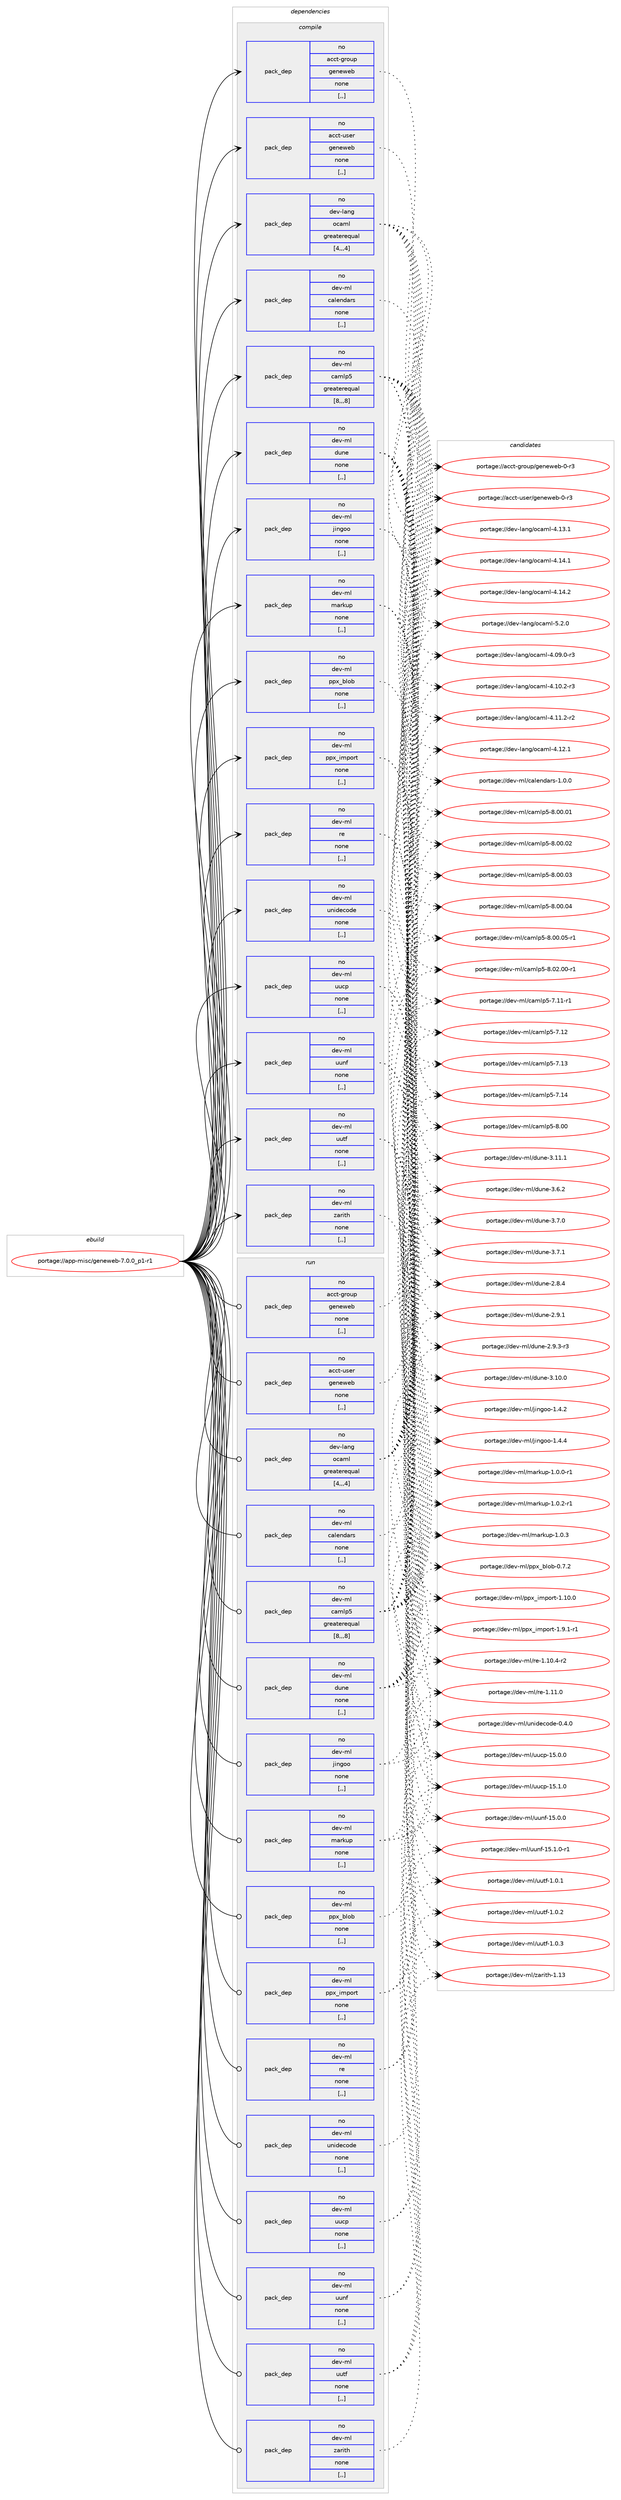 digraph prolog {

# *************
# Graph options
# *************

newrank=true;
concentrate=true;
compound=true;
graph [rankdir=LR,fontname=Helvetica,fontsize=10,ranksep=1.5];#, ranksep=2.5, nodesep=0.2];
edge  [arrowhead=vee];
node  [fontname=Helvetica,fontsize=10];

# **********
# The ebuild
# **********

subgraph cluster_leftcol {
color=gray;
rank=same;
label=<<i>ebuild</i>>;
id [label="portage://app-misc/geneweb-7.0.0_p1-r1", color=red, width=4, href="../app-misc/geneweb-7.0.0_p1-r1.svg"];
}

# ****************
# The dependencies
# ****************

subgraph cluster_midcol {
color=gray;
label=<<i>dependencies</i>>;
subgraph cluster_compile {
fillcolor="#eeeeee";
style=filled;
label=<<i>compile</i>>;
subgraph pack28084 {
dependency39984 [label=<<TABLE BORDER="0" CELLBORDER="1" CELLSPACING="0" CELLPADDING="4" WIDTH="220"><TR><TD ROWSPAN="6" CELLPADDING="30">pack_dep</TD></TR><TR><TD WIDTH="110">no</TD></TR><TR><TD>acct-group</TD></TR><TR><TD>geneweb</TD></TR><TR><TD>none</TD></TR><TR><TD>[,,]</TD></TR></TABLE>>, shape=none, color=blue];
}
id:e -> dependency39984:w [weight=20,style="solid",arrowhead="vee"];
subgraph pack28085 {
dependency39985 [label=<<TABLE BORDER="0" CELLBORDER="1" CELLSPACING="0" CELLPADDING="4" WIDTH="220"><TR><TD ROWSPAN="6" CELLPADDING="30">pack_dep</TD></TR><TR><TD WIDTH="110">no</TD></TR><TR><TD>acct-user</TD></TR><TR><TD>geneweb</TD></TR><TR><TD>none</TD></TR><TR><TD>[,,]</TD></TR></TABLE>>, shape=none, color=blue];
}
id:e -> dependency39985:w [weight=20,style="solid",arrowhead="vee"];
subgraph pack28086 {
dependency39986 [label=<<TABLE BORDER="0" CELLBORDER="1" CELLSPACING="0" CELLPADDING="4" WIDTH="220"><TR><TD ROWSPAN="6" CELLPADDING="30">pack_dep</TD></TR><TR><TD WIDTH="110">no</TD></TR><TR><TD>dev-lang</TD></TR><TR><TD>ocaml</TD></TR><TR><TD>greaterequal</TD></TR><TR><TD>[4,,,4]</TD></TR></TABLE>>, shape=none, color=blue];
}
id:e -> dependency39986:w [weight=20,style="solid",arrowhead="vee"];
subgraph pack28087 {
dependency39987 [label=<<TABLE BORDER="0" CELLBORDER="1" CELLSPACING="0" CELLPADDING="4" WIDTH="220"><TR><TD ROWSPAN="6" CELLPADDING="30">pack_dep</TD></TR><TR><TD WIDTH="110">no</TD></TR><TR><TD>dev-ml</TD></TR><TR><TD>calendars</TD></TR><TR><TD>none</TD></TR><TR><TD>[,,]</TD></TR></TABLE>>, shape=none, color=blue];
}
id:e -> dependency39987:w [weight=20,style="solid",arrowhead="vee"];
subgraph pack28088 {
dependency39988 [label=<<TABLE BORDER="0" CELLBORDER="1" CELLSPACING="0" CELLPADDING="4" WIDTH="220"><TR><TD ROWSPAN="6" CELLPADDING="30">pack_dep</TD></TR><TR><TD WIDTH="110">no</TD></TR><TR><TD>dev-ml</TD></TR><TR><TD>camlp5</TD></TR><TR><TD>greaterequal</TD></TR><TR><TD>[8,,,8]</TD></TR></TABLE>>, shape=none, color=blue];
}
id:e -> dependency39988:w [weight=20,style="solid",arrowhead="vee"];
subgraph pack28089 {
dependency39989 [label=<<TABLE BORDER="0" CELLBORDER="1" CELLSPACING="0" CELLPADDING="4" WIDTH="220"><TR><TD ROWSPAN="6" CELLPADDING="30">pack_dep</TD></TR><TR><TD WIDTH="110">no</TD></TR><TR><TD>dev-ml</TD></TR><TR><TD>dune</TD></TR><TR><TD>none</TD></TR><TR><TD>[,,]</TD></TR></TABLE>>, shape=none, color=blue];
}
id:e -> dependency39989:w [weight=20,style="solid",arrowhead="vee"];
subgraph pack28090 {
dependency39990 [label=<<TABLE BORDER="0" CELLBORDER="1" CELLSPACING="0" CELLPADDING="4" WIDTH="220"><TR><TD ROWSPAN="6" CELLPADDING="30">pack_dep</TD></TR><TR><TD WIDTH="110">no</TD></TR><TR><TD>dev-ml</TD></TR><TR><TD>jingoo</TD></TR><TR><TD>none</TD></TR><TR><TD>[,,]</TD></TR></TABLE>>, shape=none, color=blue];
}
id:e -> dependency39990:w [weight=20,style="solid",arrowhead="vee"];
subgraph pack28091 {
dependency39991 [label=<<TABLE BORDER="0" CELLBORDER="1" CELLSPACING="0" CELLPADDING="4" WIDTH="220"><TR><TD ROWSPAN="6" CELLPADDING="30">pack_dep</TD></TR><TR><TD WIDTH="110">no</TD></TR><TR><TD>dev-ml</TD></TR><TR><TD>markup</TD></TR><TR><TD>none</TD></TR><TR><TD>[,,]</TD></TR></TABLE>>, shape=none, color=blue];
}
id:e -> dependency39991:w [weight=20,style="solid",arrowhead="vee"];
subgraph pack28092 {
dependency39992 [label=<<TABLE BORDER="0" CELLBORDER="1" CELLSPACING="0" CELLPADDING="4" WIDTH="220"><TR><TD ROWSPAN="6" CELLPADDING="30">pack_dep</TD></TR><TR><TD WIDTH="110">no</TD></TR><TR><TD>dev-ml</TD></TR><TR><TD>ppx_blob</TD></TR><TR><TD>none</TD></TR><TR><TD>[,,]</TD></TR></TABLE>>, shape=none, color=blue];
}
id:e -> dependency39992:w [weight=20,style="solid",arrowhead="vee"];
subgraph pack28093 {
dependency39993 [label=<<TABLE BORDER="0" CELLBORDER="1" CELLSPACING="0" CELLPADDING="4" WIDTH="220"><TR><TD ROWSPAN="6" CELLPADDING="30">pack_dep</TD></TR><TR><TD WIDTH="110">no</TD></TR><TR><TD>dev-ml</TD></TR><TR><TD>ppx_import</TD></TR><TR><TD>none</TD></TR><TR><TD>[,,]</TD></TR></TABLE>>, shape=none, color=blue];
}
id:e -> dependency39993:w [weight=20,style="solid",arrowhead="vee"];
subgraph pack28094 {
dependency39994 [label=<<TABLE BORDER="0" CELLBORDER="1" CELLSPACING="0" CELLPADDING="4" WIDTH="220"><TR><TD ROWSPAN="6" CELLPADDING="30">pack_dep</TD></TR><TR><TD WIDTH="110">no</TD></TR><TR><TD>dev-ml</TD></TR><TR><TD>re</TD></TR><TR><TD>none</TD></TR><TR><TD>[,,]</TD></TR></TABLE>>, shape=none, color=blue];
}
id:e -> dependency39994:w [weight=20,style="solid",arrowhead="vee"];
subgraph pack28095 {
dependency39995 [label=<<TABLE BORDER="0" CELLBORDER="1" CELLSPACING="0" CELLPADDING="4" WIDTH="220"><TR><TD ROWSPAN="6" CELLPADDING="30">pack_dep</TD></TR><TR><TD WIDTH="110">no</TD></TR><TR><TD>dev-ml</TD></TR><TR><TD>unidecode</TD></TR><TR><TD>none</TD></TR><TR><TD>[,,]</TD></TR></TABLE>>, shape=none, color=blue];
}
id:e -> dependency39995:w [weight=20,style="solid",arrowhead="vee"];
subgraph pack28096 {
dependency39996 [label=<<TABLE BORDER="0" CELLBORDER="1" CELLSPACING="0" CELLPADDING="4" WIDTH="220"><TR><TD ROWSPAN="6" CELLPADDING="30">pack_dep</TD></TR><TR><TD WIDTH="110">no</TD></TR><TR><TD>dev-ml</TD></TR><TR><TD>uucp</TD></TR><TR><TD>none</TD></TR><TR><TD>[,,]</TD></TR></TABLE>>, shape=none, color=blue];
}
id:e -> dependency39996:w [weight=20,style="solid",arrowhead="vee"];
subgraph pack28097 {
dependency39997 [label=<<TABLE BORDER="0" CELLBORDER="1" CELLSPACING="0" CELLPADDING="4" WIDTH="220"><TR><TD ROWSPAN="6" CELLPADDING="30">pack_dep</TD></TR><TR><TD WIDTH="110">no</TD></TR><TR><TD>dev-ml</TD></TR><TR><TD>uunf</TD></TR><TR><TD>none</TD></TR><TR><TD>[,,]</TD></TR></TABLE>>, shape=none, color=blue];
}
id:e -> dependency39997:w [weight=20,style="solid",arrowhead="vee"];
subgraph pack28098 {
dependency39998 [label=<<TABLE BORDER="0" CELLBORDER="1" CELLSPACING="0" CELLPADDING="4" WIDTH="220"><TR><TD ROWSPAN="6" CELLPADDING="30">pack_dep</TD></TR><TR><TD WIDTH="110">no</TD></TR><TR><TD>dev-ml</TD></TR><TR><TD>uutf</TD></TR><TR><TD>none</TD></TR><TR><TD>[,,]</TD></TR></TABLE>>, shape=none, color=blue];
}
id:e -> dependency39998:w [weight=20,style="solid",arrowhead="vee"];
subgraph pack28099 {
dependency39999 [label=<<TABLE BORDER="0" CELLBORDER="1" CELLSPACING="0" CELLPADDING="4" WIDTH="220"><TR><TD ROWSPAN="6" CELLPADDING="30">pack_dep</TD></TR><TR><TD WIDTH="110">no</TD></TR><TR><TD>dev-ml</TD></TR><TR><TD>zarith</TD></TR><TR><TD>none</TD></TR><TR><TD>[,,]</TD></TR></TABLE>>, shape=none, color=blue];
}
id:e -> dependency39999:w [weight=20,style="solid",arrowhead="vee"];
}
subgraph cluster_compileandrun {
fillcolor="#eeeeee";
style=filled;
label=<<i>compile and run</i>>;
}
subgraph cluster_run {
fillcolor="#eeeeee";
style=filled;
label=<<i>run</i>>;
subgraph pack28100 {
dependency40000 [label=<<TABLE BORDER="0" CELLBORDER="1" CELLSPACING="0" CELLPADDING="4" WIDTH="220"><TR><TD ROWSPAN="6" CELLPADDING="30">pack_dep</TD></TR><TR><TD WIDTH="110">no</TD></TR><TR><TD>acct-group</TD></TR><TR><TD>geneweb</TD></TR><TR><TD>none</TD></TR><TR><TD>[,,]</TD></TR></TABLE>>, shape=none, color=blue];
}
id:e -> dependency40000:w [weight=20,style="solid",arrowhead="odot"];
subgraph pack28101 {
dependency40001 [label=<<TABLE BORDER="0" CELLBORDER="1" CELLSPACING="0" CELLPADDING="4" WIDTH="220"><TR><TD ROWSPAN="6" CELLPADDING="30">pack_dep</TD></TR><TR><TD WIDTH="110">no</TD></TR><TR><TD>acct-user</TD></TR><TR><TD>geneweb</TD></TR><TR><TD>none</TD></TR><TR><TD>[,,]</TD></TR></TABLE>>, shape=none, color=blue];
}
id:e -> dependency40001:w [weight=20,style="solid",arrowhead="odot"];
subgraph pack28102 {
dependency40002 [label=<<TABLE BORDER="0" CELLBORDER="1" CELLSPACING="0" CELLPADDING="4" WIDTH="220"><TR><TD ROWSPAN="6" CELLPADDING="30">pack_dep</TD></TR><TR><TD WIDTH="110">no</TD></TR><TR><TD>dev-lang</TD></TR><TR><TD>ocaml</TD></TR><TR><TD>greaterequal</TD></TR><TR><TD>[4,,,4]</TD></TR></TABLE>>, shape=none, color=blue];
}
id:e -> dependency40002:w [weight=20,style="solid",arrowhead="odot"];
subgraph pack28103 {
dependency40003 [label=<<TABLE BORDER="0" CELLBORDER="1" CELLSPACING="0" CELLPADDING="4" WIDTH="220"><TR><TD ROWSPAN="6" CELLPADDING="30">pack_dep</TD></TR><TR><TD WIDTH="110">no</TD></TR><TR><TD>dev-ml</TD></TR><TR><TD>calendars</TD></TR><TR><TD>none</TD></TR><TR><TD>[,,]</TD></TR></TABLE>>, shape=none, color=blue];
}
id:e -> dependency40003:w [weight=20,style="solid",arrowhead="odot"];
subgraph pack28104 {
dependency40004 [label=<<TABLE BORDER="0" CELLBORDER="1" CELLSPACING="0" CELLPADDING="4" WIDTH="220"><TR><TD ROWSPAN="6" CELLPADDING="30">pack_dep</TD></TR><TR><TD WIDTH="110">no</TD></TR><TR><TD>dev-ml</TD></TR><TR><TD>camlp5</TD></TR><TR><TD>greaterequal</TD></TR><TR><TD>[8,,,8]</TD></TR></TABLE>>, shape=none, color=blue];
}
id:e -> dependency40004:w [weight=20,style="solid",arrowhead="odot"];
subgraph pack28105 {
dependency40005 [label=<<TABLE BORDER="0" CELLBORDER="1" CELLSPACING="0" CELLPADDING="4" WIDTH="220"><TR><TD ROWSPAN="6" CELLPADDING="30">pack_dep</TD></TR><TR><TD WIDTH="110">no</TD></TR><TR><TD>dev-ml</TD></TR><TR><TD>dune</TD></TR><TR><TD>none</TD></TR><TR><TD>[,,]</TD></TR></TABLE>>, shape=none, color=blue];
}
id:e -> dependency40005:w [weight=20,style="solid",arrowhead="odot"];
subgraph pack28106 {
dependency40006 [label=<<TABLE BORDER="0" CELLBORDER="1" CELLSPACING="0" CELLPADDING="4" WIDTH="220"><TR><TD ROWSPAN="6" CELLPADDING="30">pack_dep</TD></TR><TR><TD WIDTH="110">no</TD></TR><TR><TD>dev-ml</TD></TR><TR><TD>jingoo</TD></TR><TR><TD>none</TD></TR><TR><TD>[,,]</TD></TR></TABLE>>, shape=none, color=blue];
}
id:e -> dependency40006:w [weight=20,style="solid",arrowhead="odot"];
subgraph pack28107 {
dependency40007 [label=<<TABLE BORDER="0" CELLBORDER="1" CELLSPACING="0" CELLPADDING="4" WIDTH="220"><TR><TD ROWSPAN="6" CELLPADDING="30">pack_dep</TD></TR><TR><TD WIDTH="110">no</TD></TR><TR><TD>dev-ml</TD></TR><TR><TD>markup</TD></TR><TR><TD>none</TD></TR><TR><TD>[,,]</TD></TR></TABLE>>, shape=none, color=blue];
}
id:e -> dependency40007:w [weight=20,style="solid",arrowhead="odot"];
subgraph pack28108 {
dependency40008 [label=<<TABLE BORDER="0" CELLBORDER="1" CELLSPACING="0" CELLPADDING="4" WIDTH="220"><TR><TD ROWSPAN="6" CELLPADDING="30">pack_dep</TD></TR><TR><TD WIDTH="110">no</TD></TR><TR><TD>dev-ml</TD></TR><TR><TD>ppx_blob</TD></TR><TR><TD>none</TD></TR><TR><TD>[,,]</TD></TR></TABLE>>, shape=none, color=blue];
}
id:e -> dependency40008:w [weight=20,style="solid",arrowhead="odot"];
subgraph pack28109 {
dependency40009 [label=<<TABLE BORDER="0" CELLBORDER="1" CELLSPACING="0" CELLPADDING="4" WIDTH="220"><TR><TD ROWSPAN="6" CELLPADDING="30">pack_dep</TD></TR><TR><TD WIDTH="110">no</TD></TR><TR><TD>dev-ml</TD></TR><TR><TD>ppx_import</TD></TR><TR><TD>none</TD></TR><TR><TD>[,,]</TD></TR></TABLE>>, shape=none, color=blue];
}
id:e -> dependency40009:w [weight=20,style="solid",arrowhead="odot"];
subgraph pack28110 {
dependency40010 [label=<<TABLE BORDER="0" CELLBORDER="1" CELLSPACING="0" CELLPADDING="4" WIDTH="220"><TR><TD ROWSPAN="6" CELLPADDING="30">pack_dep</TD></TR><TR><TD WIDTH="110">no</TD></TR><TR><TD>dev-ml</TD></TR><TR><TD>re</TD></TR><TR><TD>none</TD></TR><TR><TD>[,,]</TD></TR></TABLE>>, shape=none, color=blue];
}
id:e -> dependency40010:w [weight=20,style="solid",arrowhead="odot"];
subgraph pack28111 {
dependency40011 [label=<<TABLE BORDER="0" CELLBORDER="1" CELLSPACING="0" CELLPADDING="4" WIDTH="220"><TR><TD ROWSPAN="6" CELLPADDING="30">pack_dep</TD></TR><TR><TD WIDTH="110">no</TD></TR><TR><TD>dev-ml</TD></TR><TR><TD>unidecode</TD></TR><TR><TD>none</TD></TR><TR><TD>[,,]</TD></TR></TABLE>>, shape=none, color=blue];
}
id:e -> dependency40011:w [weight=20,style="solid",arrowhead="odot"];
subgraph pack28112 {
dependency40012 [label=<<TABLE BORDER="0" CELLBORDER="1" CELLSPACING="0" CELLPADDING="4" WIDTH="220"><TR><TD ROWSPAN="6" CELLPADDING="30">pack_dep</TD></TR><TR><TD WIDTH="110">no</TD></TR><TR><TD>dev-ml</TD></TR><TR><TD>uucp</TD></TR><TR><TD>none</TD></TR><TR><TD>[,,]</TD></TR></TABLE>>, shape=none, color=blue];
}
id:e -> dependency40012:w [weight=20,style="solid",arrowhead="odot"];
subgraph pack28113 {
dependency40013 [label=<<TABLE BORDER="0" CELLBORDER="1" CELLSPACING="0" CELLPADDING="4" WIDTH="220"><TR><TD ROWSPAN="6" CELLPADDING="30">pack_dep</TD></TR><TR><TD WIDTH="110">no</TD></TR><TR><TD>dev-ml</TD></TR><TR><TD>uunf</TD></TR><TR><TD>none</TD></TR><TR><TD>[,,]</TD></TR></TABLE>>, shape=none, color=blue];
}
id:e -> dependency40013:w [weight=20,style="solid",arrowhead="odot"];
subgraph pack28114 {
dependency40014 [label=<<TABLE BORDER="0" CELLBORDER="1" CELLSPACING="0" CELLPADDING="4" WIDTH="220"><TR><TD ROWSPAN="6" CELLPADDING="30">pack_dep</TD></TR><TR><TD WIDTH="110">no</TD></TR><TR><TD>dev-ml</TD></TR><TR><TD>uutf</TD></TR><TR><TD>none</TD></TR><TR><TD>[,,]</TD></TR></TABLE>>, shape=none, color=blue];
}
id:e -> dependency40014:w [weight=20,style="solid",arrowhead="odot"];
subgraph pack28115 {
dependency40015 [label=<<TABLE BORDER="0" CELLBORDER="1" CELLSPACING="0" CELLPADDING="4" WIDTH="220"><TR><TD ROWSPAN="6" CELLPADDING="30">pack_dep</TD></TR><TR><TD WIDTH="110">no</TD></TR><TR><TD>dev-ml</TD></TR><TR><TD>zarith</TD></TR><TR><TD>none</TD></TR><TR><TD>[,,]</TD></TR></TABLE>>, shape=none, color=blue];
}
id:e -> dependency40015:w [weight=20,style="solid",arrowhead="odot"];
}
}

# **************
# The candidates
# **************

subgraph cluster_choices {
rank=same;
color=gray;
label=<<i>candidates</i>>;

subgraph choice28084 {
color=black;
nodesep=1;
choice97999911645103114111117112471031011101011191019845484511451 [label="portage://acct-group/geneweb-0-r3", color=red, width=4,href="../acct-group/geneweb-0-r3.svg"];
dependency39984:e -> choice97999911645103114111117112471031011101011191019845484511451:w [style=dotted,weight="100"];
}
subgraph choice28085 {
color=black;
nodesep=1;
choice97999911645117115101114471031011101011191019845484511451 [label="portage://acct-user/geneweb-0-r3", color=red, width=4,href="../acct-user/geneweb-0-r3.svg"];
dependency39985:e -> choice97999911645117115101114471031011101011191019845484511451:w [style=dotted,weight="100"];
}
subgraph choice28086 {
color=black;
nodesep=1;
choice1001011184510897110103471119997109108455246485746484511451 [label="portage://dev-lang/ocaml-4.09.0-r3", color=red, width=4,href="../dev-lang/ocaml-4.09.0-r3.svg"];
choice1001011184510897110103471119997109108455246494846504511451 [label="portage://dev-lang/ocaml-4.10.2-r3", color=red, width=4,href="../dev-lang/ocaml-4.10.2-r3.svg"];
choice1001011184510897110103471119997109108455246494946504511450 [label="portage://dev-lang/ocaml-4.11.2-r2", color=red, width=4,href="../dev-lang/ocaml-4.11.2-r2.svg"];
choice100101118451089711010347111999710910845524649504649 [label="portage://dev-lang/ocaml-4.12.1", color=red, width=4,href="../dev-lang/ocaml-4.12.1.svg"];
choice100101118451089711010347111999710910845524649514649 [label="portage://dev-lang/ocaml-4.13.1", color=red, width=4,href="../dev-lang/ocaml-4.13.1.svg"];
choice100101118451089711010347111999710910845524649524649 [label="portage://dev-lang/ocaml-4.14.1", color=red, width=4,href="../dev-lang/ocaml-4.14.1.svg"];
choice100101118451089711010347111999710910845524649524650 [label="portage://dev-lang/ocaml-4.14.2", color=red, width=4,href="../dev-lang/ocaml-4.14.2.svg"];
choice1001011184510897110103471119997109108455346504648 [label="portage://dev-lang/ocaml-5.2.0", color=red, width=4,href="../dev-lang/ocaml-5.2.0.svg"];
dependency39986:e -> choice1001011184510897110103471119997109108455246485746484511451:w [style=dotted,weight="100"];
dependency39986:e -> choice1001011184510897110103471119997109108455246494846504511451:w [style=dotted,weight="100"];
dependency39986:e -> choice1001011184510897110103471119997109108455246494946504511450:w [style=dotted,weight="100"];
dependency39986:e -> choice100101118451089711010347111999710910845524649504649:w [style=dotted,weight="100"];
dependency39986:e -> choice100101118451089711010347111999710910845524649514649:w [style=dotted,weight="100"];
dependency39986:e -> choice100101118451089711010347111999710910845524649524649:w [style=dotted,weight="100"];
dependency39986:e -> choice100101118451089711010347111999710910845524649524650:w [style=dotted,weight="100"];
dependency39986:e -> choice1001011184510897110103471119997109108455346504648:w [style=dotted,weight="100"];
}
subgraph choice28087 {
color=black;
nodesep=1;
choice1001011184510910847999710810111010097114115454946484648 [label="portage://dev-ml/calendars-1.0.0", color=red, width=4,href="../dev-ml/calendars-1.0.0.svg"];
dependency39987:e -> choice1001011184510910847999710810111010097114115454946484648:w [style=dotted,weight="100"];
}
subgraph choice28088 {
color=black;
nodesep=1;
choice100101118451091084799971091081125345554649494511449 [label="portage://dev-ml/camlp5-7.11-r1", color=red, width=4,href="../dev-ml/camlp5-7.11-r1.svg"];
choice10010111845109108479997109108112534555464950 [label="portage://dev-ml/camlp5-7.12", color=red, width=4,href="../dev-ml/camlp5-7.12.svg"];
choice10010111845109108479997109108112534555464951 [label="portage://dev-ml/camlp5-7.13", color=red, width=4,href="../dev-ml/camlp5-7.13.svg"];
choice10010111845109108479997109108112534555464952 [label="portage://dev-ml/camlp5-7.14", color=red, width=4,href="../dev-ml/camlp5-7.14.svg"];
choice10010111845109108479997109108112534556464848 [label="portage://dev-ml/camlp5-8.00", color=red, width=4,href="../dev-ml/camlp5-8.00.svg"];
choice10010111845109108479997109108112534556464848464849 [label="portage://dev-ml/camlp5-8.00.01", color=red, width=4,href="../dev-ml/camlp5-8.00.01.svg"];
choice10010111845109108479997109108112534556464848464850 [label="portage://dev-ml/camlp5-8.00.02", color=red, width=4,href="../dev-ml/camlp5-8.00.02.svg"];
choice10010111845109108479997109108112534556464848464851 [label="portage://dev-ml/camlp5-8.00.03", color=red, width=4,href="../dev-ml/camlp5-8.00.03.svg"];
choice10010111845109108479997109108112534556464848464852 [label="portage://dev-ml/camlp5-8.00.04", color=red, width=4,href="../dev-ml/camlp5-8.00.04.svg"];
choice100101118451091084799971091081125345564648484648534511449 [label="portage://dev-ml/camlp5-8.00.05-r1", color=red, width=4,href="../dev-ml/camlp5-8.00.05-r1.svg"];
choice100101118451091084799971091081125345564648504648484511449 [label="portage://dev-ml/camlp5-8.02.00-r1", color=red, width=4,href="../dev-ml/camlp5-8.02.00-r1.svg"];
dependency39988:e -> choice100101118451091084799971091081125345554649494511449:w [style=dotted,weight="100"];
dependency39988:e -> choice10010111845109108479997109108112534555464950:w [style=dotted,weight="100"];
dependency39988:e -> choice10010111845109108479997109108112534555464951:w [style=dotted,weight="100"];
dependency39988:e -> choice10010111845109108479997109108112534555464952:w [style=dotted,weight="100"];
dependency39988:e -> choice10010111845109108479997109108112534556464848:w [style=dotted,weight="100"];
dependency39988:e -> choice10010111845109108479997109108112534556464848464849:w [style=dotted,weight="100"];
dependency39988:e -> choice10010111845109108479997109108112534556464848464850:w [style=dotted,weight="100"];
dependency39988:e -> choice10010111845109108479997109108112534556464848464851:w [style=dotted,weight="100"];
dependency39988:e -> choice10010111845109108479997109108112534556464848464852:w [style=dotted,weight="100"];
dependency39988:e -> choice100101118451091084799971091081125345564648484648534511449:w [style=dotted,weight="100"];
dependency39988:e -> choice100101118451091084799971091081125345564648504648484511449:w [style=dotted,weight="100"];
}
subgraph choice28089 {
color=black;
nodesep=1;
choice1001011184510910847100117110101455046564652 [label="portage://dev-ml/dune-2.8.4", color=red, width=4,href="../dev-ml/dune-2.8.4.svg"];
choice1001011184510910847100117110101455046574649 [label="portage://dev-ml/dune-2.9.1", color=red, width=4,href="../dev-ml/dune-2.9.1.svg"];
choice10010111845109108471001171101014550465746514511451 [label="portage://dev-ml/dune-2.9.3-r3", color=red, width=4,href="../dev-ml/dune-2.9.3-r3.svg"];
choice100101118451091084710011711010145514649484648 [label="portage://dev-ml/dune-3.10.0", color=red, width=4,href="../dev-ml/dune-3.10.0.svg"];
choice100101118451091084710011711010145514649494649 [label="portage://dev-ml/dune-3.11.1", color=red, width=4,href="../dev-ml/dune-3.11.1.svg"];
choice1001011184510910847100117110101455146544650 [label="portage://dev-ml/dune-3.6.2", color=red, width=4,href="../dev-ml/dune-3.6.2.svg"];
choice1001011184510910847100117110101455146554648 [label="portage://dev-ml/dune-3.7.0", color=red, width=4,href="../dev-ml/dune-3.7.0.svg"];
choice1001011184510910847100117110101455146554649 [label="portage://dev-ml/dune-3.7.1", color=red, width=4,href="../dev-ml/dune-3.7.1.svg"];
dependency39989:e -> choice1001011184510910847100117110101455046564652:w [style=dotted,weight="100"];
dependency39989:e -> choice1001011184510910847100117110101455046574649:w [style=dotted,weight="100"];
dependency39989:e -> choice10010111845109108471001171101014550465746514511451:w [style=dotted,weight="100"];
dependency39989:e -> choice100101118451091084710011711010145514649484648:w [style=dotted,weight="100"];
dependency39989:e -> choice100101118451091084710011711010145514649494649:w [style=dotted,weight="100"];
dependency39989:e -> choice1001011184510910847100117110101455146544650:w [style=dotted,weight="100"];
dependency39989:e -> choice1001011184510910847100117110101455146554648:w [style=dotted,weight="100"];
dependency39989:e -> choice1001011184510910847100117110101455146554649:w [style=dotted,weight="100"];
}
subgraph choice28090 {
color=black;
nodesep=1;
choice1001011184510910847106105110103111111454946524650 [label="portage://dev-ml/jingoo-1.4.2", color=red, width=4,href="../dev-ml/jingoo-1.4.2.svg"];
choice1001011184510910847106105110103111111454946524652 [label="portage://dev-ml/jingoo-1.4.4", color=red, width=4,href="../dev-ml/jingoo-1.4.4.svg"];
dependency39990:e -> choice1001011184510910847106105110103111111454946524650:w [style=dotted,weight="100"];
dependency39990:e -> choice1001011184510910847106105110103111111454946524652:w [style=dotted,weight="100"];
}
subgraph choice28091 {
color=black;
nodesep=1;
choice1001011184510910847109971141071171124549464846484511449 [label="portage://dev-ml/markup-1.0.0-r1", color=red, width=4,href="../dev-ml/markup-1.0.0-r1.svg"];
choice1001011184510910847109971141071171124549464846504511449 [label="portage://dev-ml/markup-1.0.2-r1", color=red, width=4,href="../dev-ml/markup-1.0.2-r1.svg"];
choice100101118451091084710997114107117112454946484651 [label="portage://dev-ml/markup-1.0.3", color=red, width=4,href="../dev-ml/markup-1.0.3.svg"];
dependency39991:e -> choice1001011184510910847109971141071171124549464846484511449:w [style=dotted,weight="100"];
dependency39991:e -> choice1001011184510910847109971141071171124549464846504511449:w [style=dotted,weight="100"];
dependency39991:e -> choice100101118451091084710997114107117112454946484651:w [style=dotted,weight="100"];
}
subgraph choice28092 {
color=black;
nodesep=1;
choice1001011184510910847112112120959810811198454846554650 [label="portage://dev-ml/ppx_blob-0.7.2", color=red, width=4,href="../dev-ml/ppx_blob-0.7.2.svg"];
dependency39992:e -> choice1001011184510910847112112120959810811198454846554650:w [style=dotted,weight="100"];
}
subgraph choice28093 {
color=black;
nodesep=1;
choice10010111845109108471121121209510510911211111411645494649484648 [label="portage://dev-ml/ppx_import-1.10.0", color=red, width=4,href="../dev-ml/ppx_import-1.10.0.svg"];
choice1001011184510910847112112120951051091121111141164549465746494511449 [label="portage://dev-ml/ppx_import-1.9.1-r1", color=red, width=4,href="../dev-ml/ppx_import-1.9.1-r1.svg"];
dependency39993:e -> choice10010111845109108471121121209510510911211111411645494649484648:w [style=dotted,weight="100"];
dependency39993:e -> choice1001011184510910847112112120951051091121111141164549465746494511449:w [style=dotted,weight="100"];
}
subgraph choice28094 {
color=black;
nodesep=1;
choice1001011184510910847114101454946494846524511450 [label="portage://dev-ml/re-1.10.4-r2", color=red, width=4,href="../dev-ml/re-1.10.4-r2.svg"];
choice100101118451091084711410145494649494648 [label="portage://dev-ml/re-1.11.0", color=red, width=4,href="../dev-ml/re-1.11.0.svg"];
dependency39994:e -> choice1001011184510910847114101454946494846524511450:w [style=dotted,weight="100"];
dependency39994:e -> choice100101118451091084711410145494649494648:w [style=dotted,weight="100"];
}
subgraph choice28095 {
color=black;
nodesep=1;
choice100101118451091084711711010510010199111100101454846524648 [label="portage://dev-ml/unidecode-0.4.0", color=red, width=4,href="../dev-ml/unidecode-0.4.0.svg"];
dependency39995:e -> choice100101118451091084711711010510010199111100101454846524648:w [style=dotted,weight="100"];
}
subgraph choice28096 {
color=black;
nodesep=1;
choice10010111845109108471171179911245495346484648 [label="portage://dev-ml/uucp-15.0.0", color=red, width=4,href="../dev-ml/uucp-15.0.0.svg"];
choice10010111845109108471171179911245495346494648 [label="portage://dev-ml/uucp-15.1.0", color=red, width=4,href="../dev-ml/uucp-15.1.0.svg"];
dependency39996:e -> choice10010111845109108471171179911245495346484648:w [style=dotted,weight="100"];
dependency39996:e -> choice10010111845109108471171179911245495346494648:w [style=dotted,weight="100"];
}
subgraph choice28097 {
color=black;
nodesep=1;
choice100101118451091084711711711010245495346484648 [label="portage://dev-ml/uunf-15.0.0", color=red, width=4,href="../dev-ml/uunf-15.0.0.svg"];
choice1001011184510910847117117110102454953464946484511449 [label="portage://dev-ml/uunf-15.1.0-r1", color=red, width=4,href="../dev-ml/uunf-15.1.0-r1.svg"];
dependency39997:e -> choice100101118451091084711711711010245495346484648:w [style=dotted,weight="100"];
dependency39997:e -> choice1001011184510910847117117110102454953464946484511449:w [style=dotted,weight="100"];
}
subgraph choice28098 {
color=black;
nodesep=1;
choice1001011184510910847117117116102454946484649 [label="portage://dev-ml/uutf-1.0.1", color=red, width=4,href="../dev-ml/uutf-1.0.1.svg"];
choice1001011184510910847117117116102454946484650 [label="portage://dev-ml/uutf-1.0.2", color=red, width=4,href="../dev-ml/uutf-1.0.2.svg"];
choice1001011184510910847117117116102454946484651 [label="portage://dev-ml/uutf-1.0.3", color=red, width=4,href="../dev-ml/uutf-1.0.3.svg"];
dependency39998:e -> choice1001011184510910847117117116102454946484649:w [style=dotted,weight="100"];
dependency39998:e -> choice1001011184510910847117117116102454946484650:w [style=dotted,weight="100"];
dependency39998:e -> choice1001011184510910847117117116102454946484651:w [style=dotted,weight="100"];
}
subgraph choice28099 {
color=black;
nodesep=1;
choice1001011184510910847122971141051161044549464951 [label="portage://dev-ml/zarith-1.13", color=red, width=4,href="../dev-ml/zarith-1.13.svg"];
dependency39999:e -> choice1001011184510910847122971141051161044549464951:w [style=dotted,weight="100"];
}
subgraph choice28100 {
color=black;
nodesep=1;
choice97999911645103114111117112471031011101011191019845484511451 [label="portage://acct-group/geneweb-0-r3", color=red, width=4,href="../acct-group/geneweb-0-r3.svg"];
dependency40000:e -> choice97999911645103114111117112471031011101011191019845484511451:w [style=dotted,weight="100"];
}
subgraph choice28101 {
color=black;
nodesep=1;
choice97999911645117115101114471031011101011191019845484511451 [label="portage://acct-user/geneweb-0-r3", color=red, width=4,href="../acct-user/geneweb-0-r3.svg"];
dependency40001:e -> choice97999911645117115101114471031011101011191019845484511451:w [style=dotted,weight="100"];
}
subgraph choice28102 {
color=black;
nodesep=1;
choice1001011184510897110103471119997109108455246485746484511451 [label="portage://dev-lang/ocaml-4.09.0-r3", color=red, width=4,href="../dev-lang/ocaml-4.09.0-r3.svg"];
choice1001011184510897110103471119997109108455246494846504511451 [label="portage://dev-lang/ocaml-4.10.2-r3", color=red, width=4,href="../dev-lang/ocaml-4.10.2-r3.svg"];
choice1001011184510897110103471119997109108455246494946504511450 [label="portage://dev-lang/ocaml-4.11.2-r2", color=red, width=4,href="../dev-lang/ocaml-4.11.2-r2.svg"];
choice100101118451089711010347111999710910845524649504649 [label="portage://dev-lang/ocaml-4.12.1", color=red, width=4,href="../dev-lang/ocaml-4.12.1.svg"];
choice100101118451089711010347111999710910845524649514649 [label="portage://dev-lang/ocaml-4.13.1", color=red, width=4,href="../dev-lang/ocaml-4.13.1.svg"];
choice100101118451089711010347111999710910845524649524649 [label="portage://dev-lang/ocaml-4.14.1", color=red, width=4,href="../dev-lang/ocaml-4.14.1.svg"];
choice100101118451089711010347111999710910845524649524650 [label="portage://dev-lang/ocaml-4.14.2", color=red, width=4,href="../dev-lang/ocaml-4.14.2.svg"];
choice1001011184510897110103471119997109108455346504648 [label="portage://dev-lang/ocaml-5.2.0", color=red, width=4,href="../dev-lang/ocaml-5.2.0.svg"];
dependency40002:e -> choice1001011184510897110103471119997109108455246485746484511451:w [style=dotted,weight="100"];
dependency40002:e -> choice1001011184510897110103471119997109108455246494846504511451:w [style=dotted,weight="100"];
dependency40002:e -> choice1001011184510897110103471119997109108455246494946504511450:w [style=dotted,weight="100"];
dependency40002:e -> choice100101118451089711010347111999710910845524649504649:w [style=dotted,weight="100"];
dependency40002:e -> choice100101118451089711010347111999710910845524649514649:w [style=dotted,weight="100"];
dependency40002:e -> choice100101118451089711010347111999710910845524649524649:w [style=dotted,weight="100"];
dependency40002:e -> choice100101118451089711010347111999710910845524649524650:w [style=dotted,weight="100"];
dependency40002:e -> choice1001011184510897110103471119997109108455346504648:w [style=dotted,weight="100"];
}
subgraph choice28103 {
color=black;
nodesep=1;
choice1001011184510910847999710810111010097114115454946484648 [label="portage://dev-ml/calendars-1.0.0", color=red, width=4,href="../dev-ml/calendars-1.0.0.svg"];
dependency40003:e -> choice1001011184510910847999710810111010097114115454946484648:w [style=dotted,weight="100"];
}
subgraph choice28104 {
color=black;
nodesep=1;
choice100101118451091084799971091081125345554649494511449 [label="portage://dev-ml/camlp5-7.11-r1", color=red, width=4,href="../dev-ml/camlp5-7.11-r1.svg"];
choice10010111845109108479997109108112534555464950 [label="portage://dev-ml/camlp5-7.12", color=red, width=4,href="../dev-ml/camlp5-7.12.svg"];
choice10010111845109108479997109108112534555464951 [label="portage://dev-ml/camlp5-7.13", color=red, width=4,href="../dev-ml/camlp5-7.13.svg"];
choice10010111845109108479997109108112534555464952 [label="portage://dev-ml/camlp5-7.14", color=red, width=4,href="../dev-ml/camlp5-7.14.svg"];
choice10010111845109108479997109108112534556464848 [label="portage://dev-ml/camlp5-8.00", color=red, width=4,href="../dev-ml/camlp5-8.00.svg"];
choice10010111845109108479997109108112534556464848464849 [label="portage://dev-ml/camlp5-8.00.01", color=red, width=4,href="../dev-ml/camlp5-8.00.01.svg"];
choice10010111845109108479997109108112534556464848464850 [label="portage://dev-ml/camlp5-8.00.02", color=red, width=4,href="../dev-ml/camlp5-8.00.02.svg"];
choice10010111845109108479997109108112534556464848464851 [label="portage://dev-ml/camlp5-8.00.03", color=red, width=4,href="../dev-ml/camlp5-8.00.03.svg"];
choice10010111845109108479997109108112534556464848464852 [label="portage://dev-ml/camlp5-8.00.04", color=red, width=4,href="../dev-ml/camlp5-8.00.04.svg"];
choice100101118451091084799971091081125345564648484648534511449 [label="portage://dev-ml/camlp5-8.00.05-r1", color=red, width=4,href="../dev-ml/camlp5-8.00.05-r1.svg"];
choice100101118451091084799971091081125345564648504648484511449 [label="portage://dev-ml/camlp5-8.02.00-r1", color=red, width=4,href="../dev-ml/camlp5-8.02.00-r1.svg"];
dependency40004:e -> choice100101118451091084799971091081125345554649494511449:w [style=dotted,weight="100"];
dependency40004:e -> choice10010111845109108479997109108112534555464950:w [style=dotted,weight="100"];
dependency40004:e -> choice10010111845109108479997109108112534555464951:w [style=dotted,weight="100"];
dependency40004:e -> choice10010111845109108479997109108112534555464952:w [style=dotted,weight="100"];
dependency40004:e -> choice10010111845109108479997109108112534556464848:w [style=dotted,weight="100"];
dependency40004:e -> choice10010111845109108479997109108112534556464848464849:w [style=dotted,weight="100"];
dependency40004:e -> choice10010111845109108479997109108112534556464848464850:w [style=dotted,weight="100"];
dependency40004:e -> choice10010111845109108479997109108112534556464848464851:w [style=dotted,weight="100"];
dependency40004:e -> choice10010111845109108479997109108112534556464848464852:w [style=dotted,weight="100"];
dependency40004:e -> choice100101118451091084799971091081125345564648484648534511449:w [style=dotted,weight="100"];
dependency40004:e -> choice100101118451091084799971091081125345564648504648484511449:w [style=dotted,weight="100"];
}
subgraph choice28105 {
color=black;
nodesep=1;
choice1001011184510910847100117110101455046564652 [label="portage://dev-ml/dune-2.8.4", color=red, width=4,href="../dev-ml/dune-2.8.4.svg"];
choice1001011184510910847100117110101455046574649 [label="portage://dev-ml/dune-2.9.1", color=red, width=4,href="../dev-ml/dune-2.9.1.svg"];
choice10010111845109108471001171101014550465746514511451 [label="portage://dev-ml/dune-2.9.3-r3", color=red, width=4,href="../dev-ml/dune-2.9.3-r3.svg"];
choice100101118451091084710011711010145514649484648 [label="portage://dev-ml/dune-3.10.0", color=red, width=4,href="../dev-ml/dune-3.10.0.svg"];
choice100101118451091084710011711010145514649494649 [label="portage://dev-ml/dune-3.11.1", color=red, width=4,href="../dev-ml/dune-3.11.1.svg"];
choice1001011184510910847100117110101455146544650 [label="portage://dev-ml/dune-3.6.2", color=red, width=4,href="../dev-ml/dune-3.6.2.svg"];
choice1001011184510910847100117110101455146554648 [label="portage://dev-ml/dune-3.7.0", color=red, width=4,href="../dev-ml/dune-3.7.0.svg"];
choice1001011184510910847100117110101455146554649 [label="portage://dev-ml/dune-3.7.1", color=red, width=4,href="../dev-ml/dune-3.7.1.svg"];
dependency40005:e -> choice1001011184510910847100117110101455046564652:w [style=dotted,weight="100"];
dependency40005:e -> choice1001011184510910847100117110101455046574649:w [style=dotted,weight="100"];
dependency40005:e -> choice10010111845109108471001171101014550465746514511451:w [style=dotted,weight="100"];
dependency40005:e -> choice100101118451091084710011711010145514649484648:w [style=dotted,weight="100"];
dependency40005:e -> choice100101118451091084710011711010145514649494649:w [style=dotted,weight="100"];
dependency40005:e -> choice1001011184510910847100117110101455146544650:w [style=dotted,weight="100"];
dependency40005:e -> choice1001011184510910847100117110101455146554648:w [style=dotted,weight="100"];
dependency40005:e -> choice1001011184510910847100117110101455146554649:w [style=dotted,weight="100"];
}
subgraph choice28106 {
color=black;
nodesep=1;
choice1001011184510910847106105110103111111454946524650 [label="portage://dev-ml/jingoo-1.4.2", color=red, width=4,href="../dev-ml/jingoo-1.4.2.svg"];
choice1001011184510910847106105110103111111454946524652 [label="portage://dev-ml/jingoo-1.4.4", color=red, width=4,href="../dev-ml/jingoo-1.4.4.svg"];
dependency40006:e -> choice1001011184510910847106105110103111111454946524650:w [style=dotted,weight="100"];
dependency40006:e -> choice1001011184510910847106105110103111111454946524652:w [style=dotted,weight="100"];
}
subgraph choice28107 {
color=black;
nodesep=1;
choice1001011184510910847109971141071171124549464846484511449 [label="portage://dev-ml/markup-1.0.0-r1", color=red, width=4,href="../dev-ml/markup-1.0.0-r1.svg"];
choice1001011184510910847109971141071171124549464846504511449 [label="portage://dev-ml/markup-1.0.2-r1", color=red, width=4,href="../dev-ml/markup-1.0.2-r1.svg"];
choice100101118451091084710997114107117112454946484651 [label="portage://dev-ml/markup-1.0.3", color=red, width=4,href="../dev-ml/markup-1.0.3.svg"];
dependency40007:e -> choice1001011184510910847109971141071171124549464846484511449:w [style=dotted,weight="100"];
dependency40007:e -> choice1001011184510910847109971141071171124549464846504511449:w [style=dotted,weight="100"];
dependency40007:e -> choice100101118451091084710997114107117112454946484651:w [style=dotted,weight="100"];
}
subgraph choice28108 {
color=black;
nodesep=1;
choice1001011184510910847112112120959810811198454846554650 [label="portage://dev-ml/ppx_blob-0.7.2", color=red, width=4,href="../dev-ml/ppx_blob-0.7.2.svg"];
dependency40008:e -> choice1001011184510910847112112120959810811198454846554650:w [style=dotted,weight="100"];
}
subgraph choice28109 {
color=black;
nodesep=1;
choice10010111845109108471121121209510510911211111411645494649484648 [label="portage://dev-ml/ppx_import-1.10.0", color=red, width=4,href="../dev-ml/ppx_import-1.10.0.svg"];
choice1001011184510910847112112120951051091121111141164549465746494511449 [label="portage://dev-ml/ppx_import-1.9.1-r1", color=red, width=4,href="../dev-ml/ppx_import-1.9.1-r1.svg"];
dependency40009:e -> choice10010111845109108471121121209510510911211111411645494649484648:w [style=dotted,weight="100"];
dependency40009:e -> choice1001011184510910847112112120951051091121111141164549465746494511449:w [style=dotted,weight="100"];
}
subgraph choice28110 {
color=black;
nodesep=1;
choice1001011184510910847114101454946494846524511450 [label="portage://dev-ml/re-1.10.4-r2", color=red, width=4,href="../dev-ml/re-1.10.4-r2.svg"];
choice100101118451091084711410145494649494648 [label="portage://dev-ml/re-1.11.0", color=red, width=4,href="../dev-ml/re-1.11.0.svg"];
dependency40010:e -> choice1001011184510910847114101454946494846524511450:w [style=dotted,weight="100"];
dependency40010:e -> choice100101118451091084711410145494649494648:w [style=dotted,weight="100"];
}
subgraph choice28111 {
color=black;
nodesep=1;
choice100101118451091084711711010510010199111100101454846524648 [label="portage://dev-ml/unidecode-0.4.0", color=red, width=4,href="../dev-ml/unidecode-0.4.0.svg"];
dependency40011:e -> choice100101118451091084711711010510010199111100101454846524648:w [style=dotted,weight="100"];
}
subgraph choice28112 {
color=black;
nodesep=1;
choice10010111845109108471171179911245495346484648 [label="portage://dev-ml/uucp-15.0.0", color=red, width=4,href="../dev-ml/uucp-15.0.0.svg"];
choice10010111845109108471171179911245495346494648 [label="portage://dev-ml/uucp-15.1.0", color=red, width=4,href="../dev-ml/uucp-15.1.0.svg"];
dependency40012:e -> choice10010111845109108471171179911245495346484648:w [style=dotted,weight="100"];
dependency40012:e -> choice10010111845109108471171179911245495346494648:w [style=dotted,weight="100"];
}
subgraph choice28113 {
color=black;
nodesep=1;
choice100101118451091084711711711010245495346484648 [label="portage://dev-ml/uunf-15.0.0", color=red, width=4,href="../dev-ml/uunf-15.0.0.svg"];
choice1001011184510910847117117110102454953464946484511449 [label="portage://dev-ml/uunf-15.1.0-r1", color=red, width=4,href="../dev-ml/uunf-15.1.0-r1.svg"];
dependency40013:e -> choice100101118451091084711711711010245495346484648:w [style=dotted,weight="100"];
dependency40013:e -> choice1001011184510910847117117110102454953464946484511449:w [style=dotted,weight="100"];
}
subgraph choice28114 {
color=black;
nodesep=1;
choice1001011184510910847117117116102454946484649 [label="portage://dev-ml/uutf-1.0.1", color=red, width=4,href="../dev-ml/uutf-1.0.1.svg"];
choice1001011184510910847117117116102454946484650 [label="portage://dev-ml/uutf-1.0.2", color=red, width=4,href="../dev-ml/uutf-1.0.2.svg"];
choice1001011184510910847117117116102454946484651 [label="portage://dev-ml/uutf-1.0.3", color=red, width=4,href="../dev-ml/uutf-1.0.3.svg"];
dependency40014:e -> choice1001011184510910847117117116102454946484649:w [style=dotted,weight="100"];
dependency40014:e -> choice1001011184510910847117117116102454946484650:w [style=dotted,weight="100"];
dependency40014:e -> choice1001011184510910847117117116102454946484651:w [style=dotted,weight="100"];
}
subgraph choice28115 {
color=black;
nodesep=1;
choice1001011184510910847122971141051161044549464951 [label="portage://dev-ml/zarith-1.13", color=red, width=4,href="../dev-ml/zarith-1.13.svg"];
dependency40015:e -> choice1001011184510910847122971141051161044549464951:w [style=dotted,weight="100"];
}
}

}
